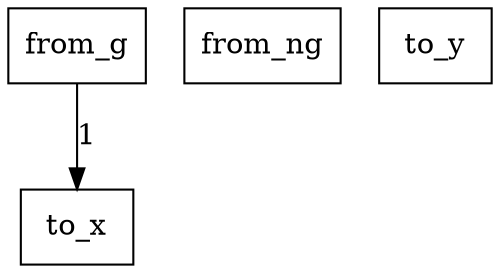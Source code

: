 digraph {
    graph [rankdir=TB
          ,bgcolor=transparent];
    node [shape=box
         ,fillcolor=white
         ,style=filled];
    0 [label=<from_g>];
    1 [label=<from_ng>];
    2 [label=<to_x>];
    3 [label=<to_y>];
    0 -> 2 [label=1];
}